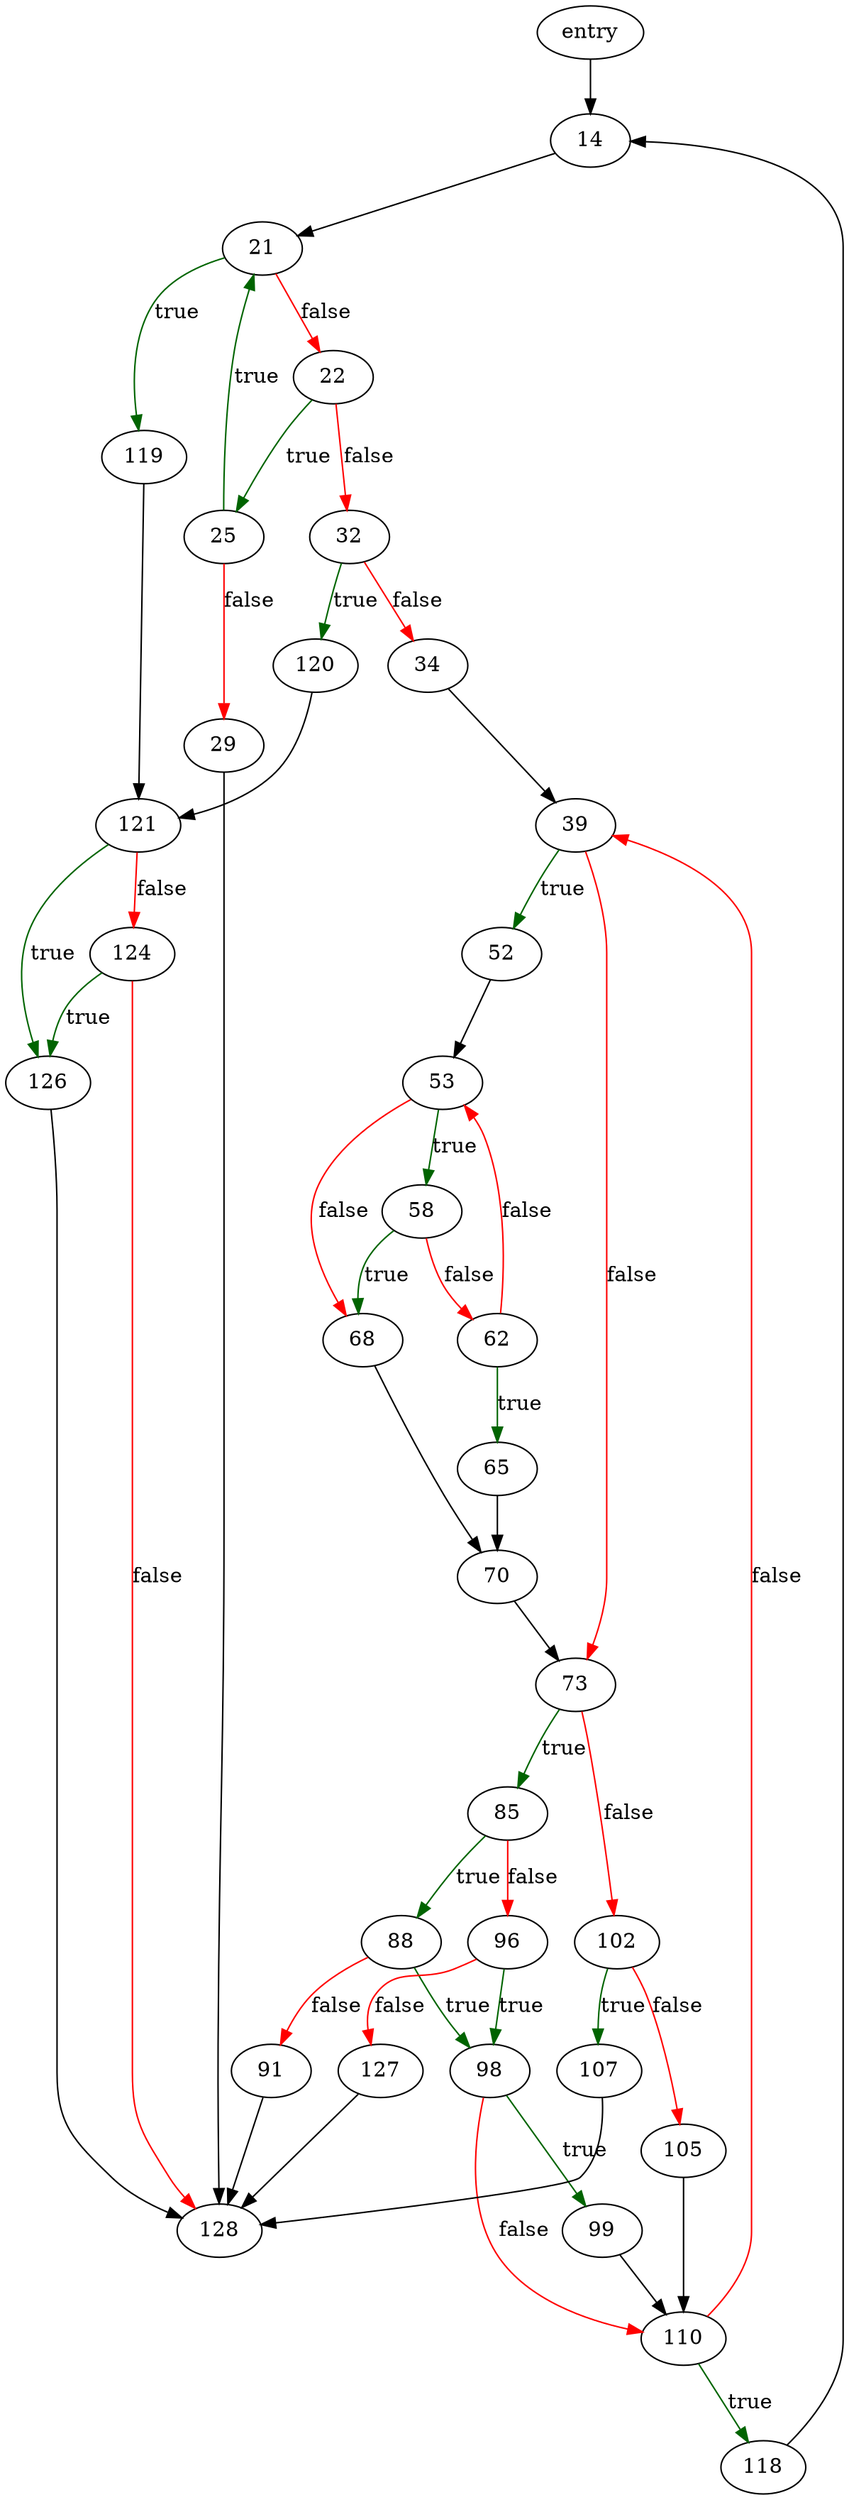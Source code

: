 digraph "sparse_copy" {
	// Node definitions.
	11 [label=entry];
	14;
	21;
	22;
	25;
	29;
	32;
	34;
	39;
	52;
	53;
	58;
	62;
	65;
	68;
	70;
	73;
	85;
	88;
	91;
	96;
	98;
	99;
	102;
	105;
	107;
	110;
	118;
	119;
	120;
	121;
	124;
	126;
	127;
	128;

	// Edge definitions.
	11 -> 14;
	14 -> 21;
	21 -> 22 [
		color=red
		label=false
	];
	21 -> 119 [
		color=darkgreen
		label=true
	];
	22 -> 25 [
		color=darkgreen
		label=true
	];
	22 -> 32 [
		color=red
		label=false
	];
	25 -> 21 [
		color=darkgreen
		label=true
	];
	25 -> 29 [
		color=red
		label=false
	];
	29 -> 128;
	32 -> 34 [
		color=red
		label=false
	];
	32 -> 120 [
		color=darkgreen
		label=true
	];
	34 -> 39;
	39 -> 52 [
		color=darkgreen
		label=true
	];
	39 -> 73 [
		color=red
		label=false
	];
	52 -> 53;
	53 -> 58 [
		color=darkgreen
		label=true
	];
	53 -> 68 [
		color=red
		label=false
	];
	58 -> 62 [
		color=red
		label=false
	];
	58 -> 68 [
		color=darkgreen
		label=true
	];
	62 -> 53 [
		color=red
		label=false
	];
	62 -> 65 [
		color=darkgreen
		label=true
	];
	65 -> 70;
	68 -> 70;
	70 -> 73;
	73 -> 85 [
		color=darkgreen
		label=true
	];
	73 -> 102 [
		color=red
		label=false
	];
	85 -> 88 [
		color=darkgreen
		label=true
	];
	85 -> 96 [
		color=red
		label=false
	];
	88 -> 91 [
		color=red
		label=false
	];
	88 -> 98 [
		color=darkgreen
		label=true
	];
	91 -> 128;
	96 -> 98 [
		color=darkgreen
		label=true
	];
	96 -> 127 [
		color=red
		label=false
	];
	98 -> 99 [
		color=darkgreen
		label=true
	];
	98 -> 110 [
		color=red
		label=false
	];
	99 -> 110;
	102 -> 105 [
		color=red
		label=false
	];
	102 -> 107 [
		color=darkgreen
		label=true
	];
	105 -> 110;
	107 -> 128;
	110 -> 39 [
		color=red
		label=false
	];
	110 -> 118 [
		color=darkgreen
		label=true
	];
	118 -> 14;
	119 -> 121;
	120 -> 121;
	121 -> 124 [
		color=red
		label=false
	];
	121 -> 126 [
		color=darkgreen
		label=true
	];
	124 -> 126 [
		color=darkgreen
		label=true
	];
	124 -> 128 [
		color=red
		label=false
	];
	126 -> 128;
	127 -> 128;
}